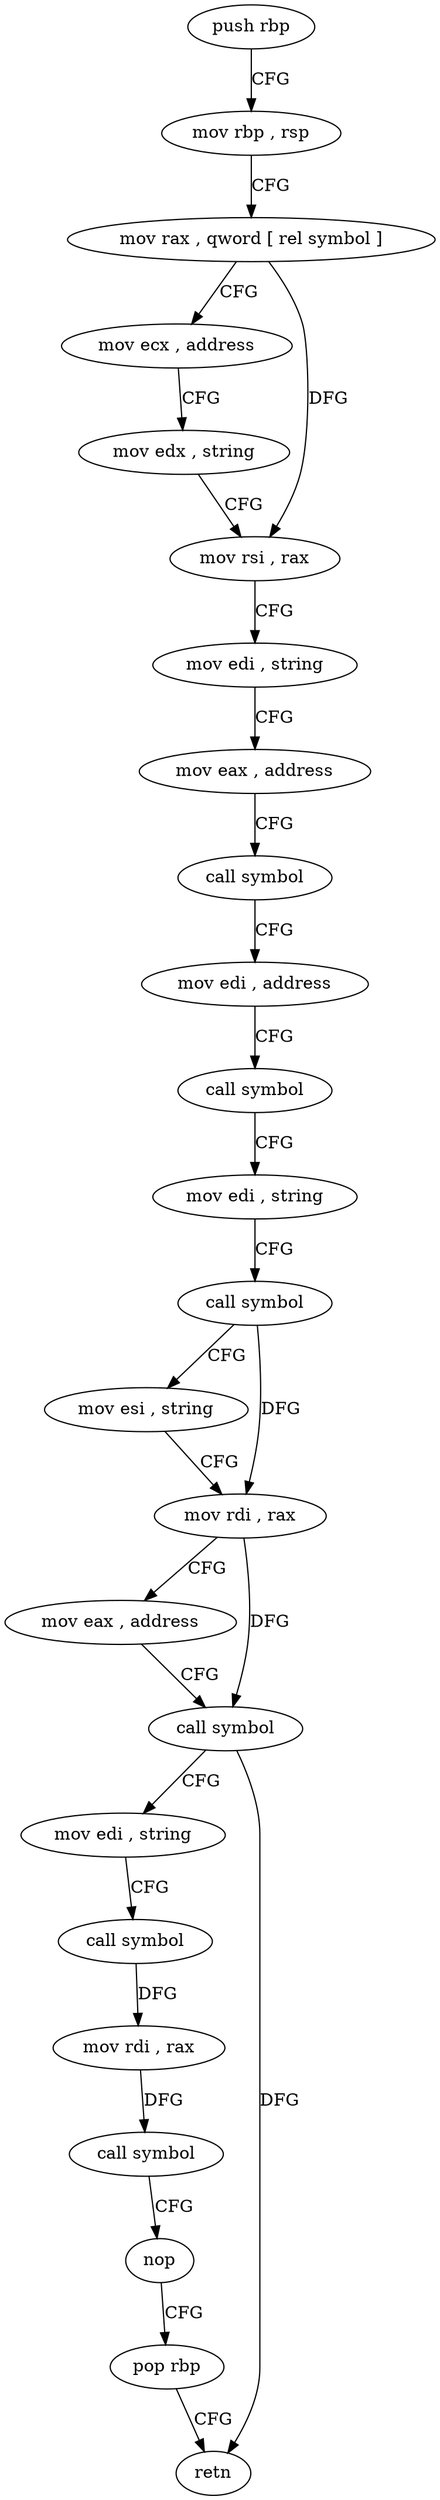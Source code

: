 digraph "func" {
"4215257" [label = "push rbp" ]
"4215258" [label = "mov rbp , rsp" ]
"4215261" [label = "mov rax , qword [ rel symbol ]" ]
"4215268" [label = "mov ecx , address" ]
"4215273" [label = "mov edx , string" ]
"4215278" [label = "mov rsi , rax" ]
"4215281" [label = "mov edi , string" ]
"4215286" [label = "mov eax , address" ]
"4215291" [label = "call symbol" ]
"4215296" [label = "mov edi , address" ]
"4215301" [label = "call symbol" ]
"4215306" [label = "mov edi , string" ]
"4215311" [label = "call symbol" ]
"4215316" [label = "mov esi , string" ]
"4215321" [label = "mov rdi , rax" ]
"4215324" [label = "mov eax , address" ]
"4215329" [label = "call symbol" ]
"4215334" [label = "mov edi , string" ]
"4215339" [label = "call symbol" ]
"4215344" [label = "mov rdi , rax" ]
"4215347" [label = "call symbol" ]
"4215352" [label = "nop" ]
"4215353" [label = "pop rbp" ]
"4215354" [label = "retn" ]
"4215257" -> "4215258" [ label = "CFG" ]
"4215258" -> "4215261" [ label = "CFG" ]
"4215261" -> "4215268" [ label = "CFG" ]
"4215261" -> "4215278" [ label = "DFG" ]
"4215268" -> "4215273" [ label = "CFG" ]
"4215273" -> "4215278" [ label = "CFG" ]
"4215278" -> "4215281" [ label = "CFG" ]
"4215281" -> "4215286" [ label = "CFG" ]
"4215286" -> "4215291" [ label = "CFG" ]
"4215291" -> "4215296" [ label = "CFG" ]
"4215296" -> "4215301" [ label = "CFG" ]
"4215301" -> "4215306" [ label = "CFG" ]
"4215306" -> "4215311" [ label = "CFG" ]
"4215311" -> "4215316" [ label = "CFG" ]
"4215311" -> "4215321" [ label = "DFG" ]
"4215316" -> "4215321" [ label = "CFG" ]
"4215321" -> "4215324" [ label = "CFG" ]
"4215321" -> "4215329" [ label = "DFG" ]
"4215324" -> "4215329" [ label = "CFG" ]
"4215329" -> "4215334" [ label = "CFG" ]
"4215329" -> "4215354" [ label = "DFG" ]
"4215334" -> "4215339" [ label = "CFG" ]
"4215339" -> "4215344" [ label = "DFG" ]
"4215344" -> "4215347" [ label = "DFG" ]
"4215347" -> "4215352" [ label = "CFG" ]
"4215352" -> "4215353" [ label = "CFG" ]
"4215353" -> "4215354" [ label = "CFG" ]
}
